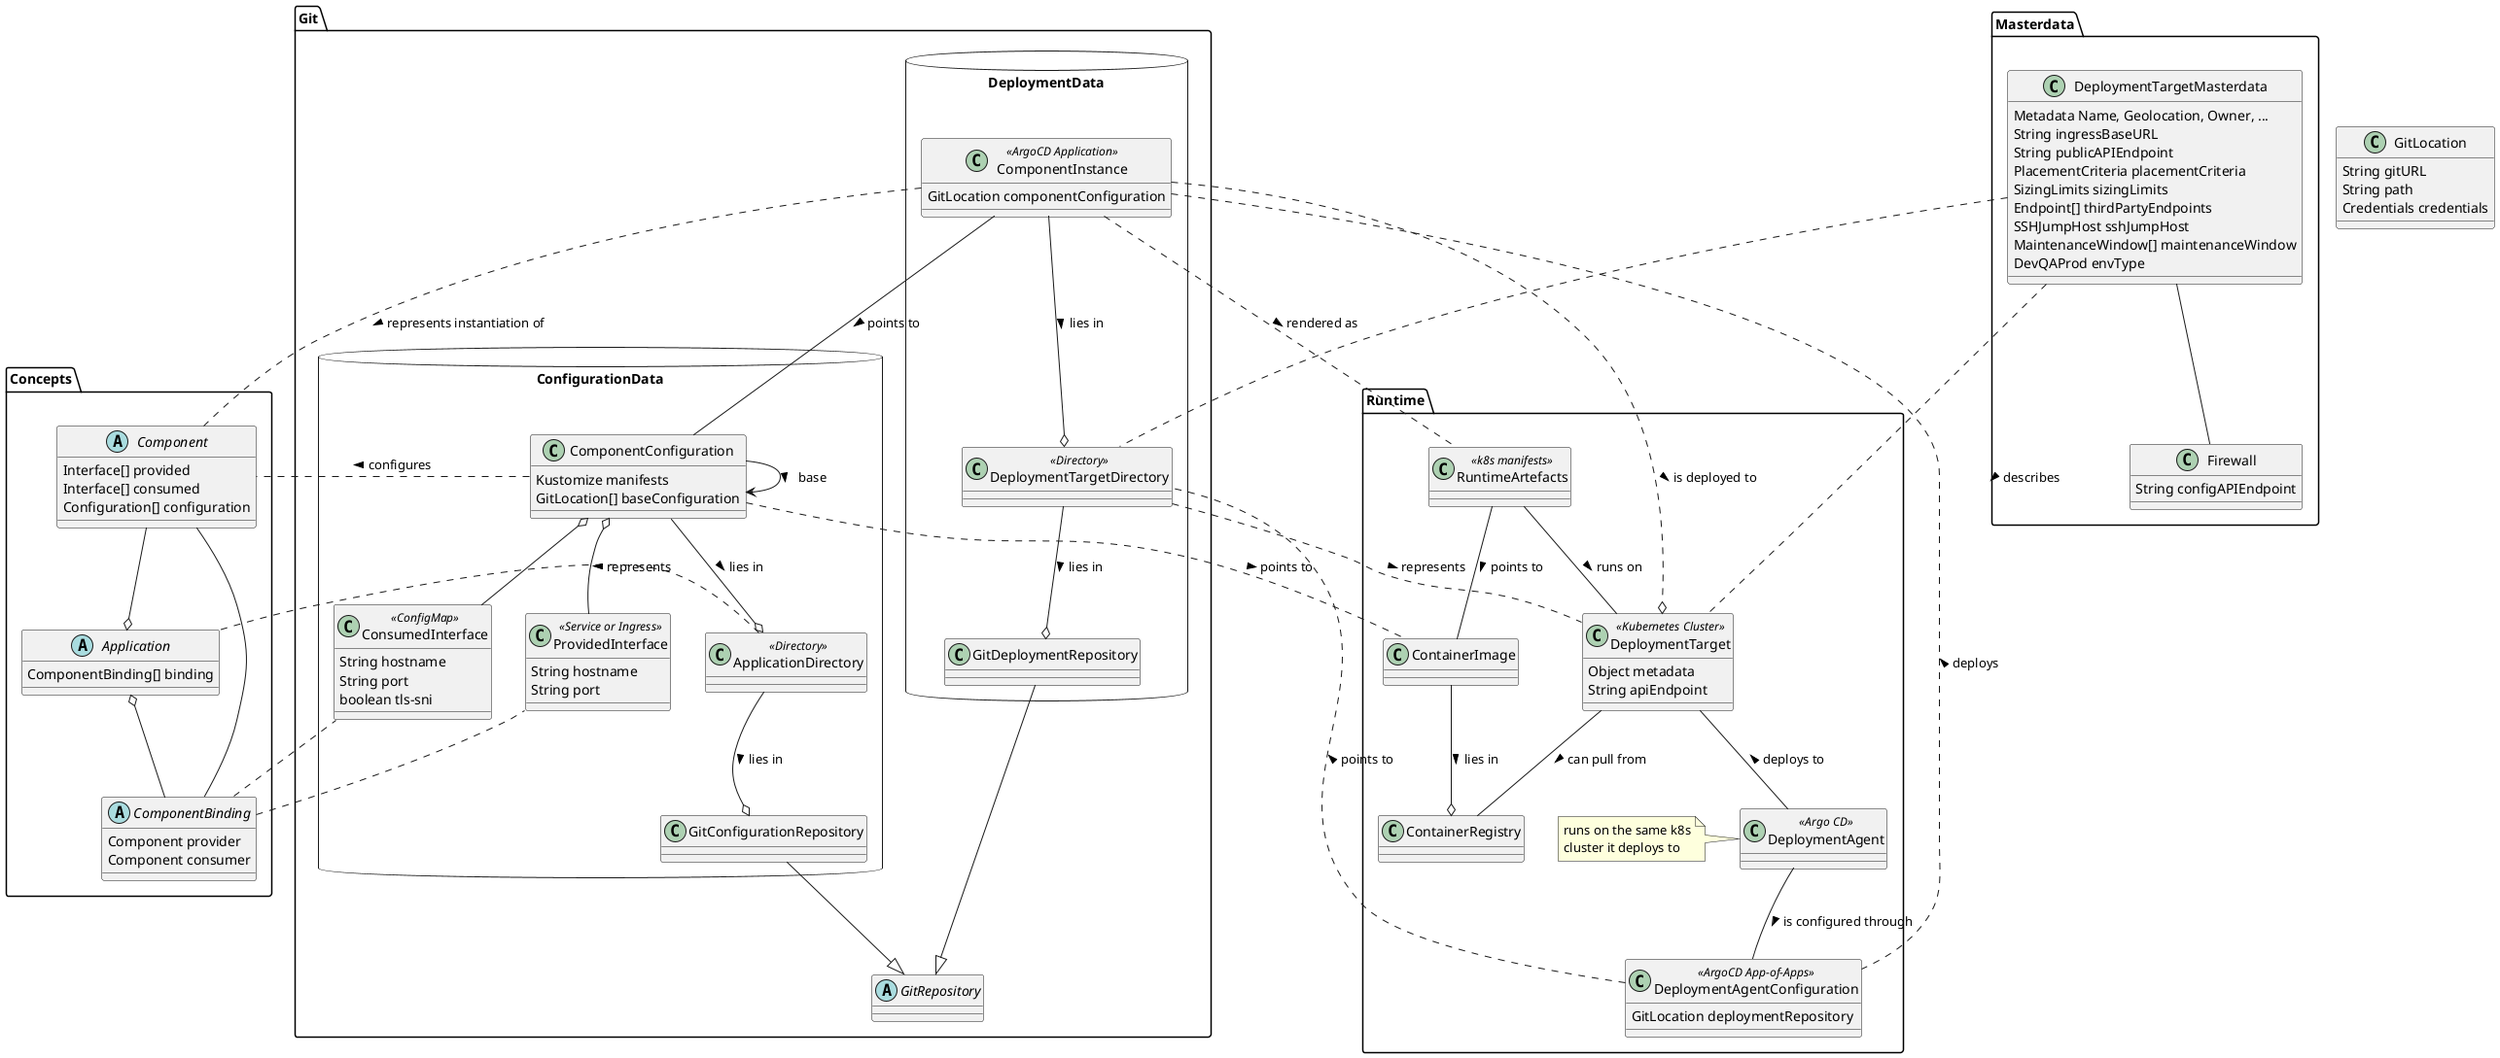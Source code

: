 @startuml

class GitLocation
GitLocation : String gitURL 
GitLocation : String path 
GitLocation : Credentials credentials

package Concepts {
    abstract class Application
    Application : ComponentBinding[] binding

    abstract class Component
    "Component" : Interface[] provided
    "Component" : Interface[] consumed
    "Component" : Configuration[] configuration

    abstract class ComponentBinding
    ComponentBinding : Component provider
    ComponentBinding : Component consumer

    "Component" --o Application  
    Application o-- ComponentBinding
    "Component" -- ComponentBinding
}

package Git {
    abstract class GitRepository

    package DeploymentData <<Database>> {
        class ComponentInstance <<ArgoCD Application>>
        ComponentInstance : GitLocation componentConfiguration

        class DeploymentTargetDirectory <<Directory>>

        class GitDeploymentRepository

        ComponentInstance --o DeploymentTargetDirectory : lies in >
        DeploymentTargetDirectory --o GitDeploymentRepository : lies in >
    } 

    package ConfigurationData <<Database>> {
        class ComponentConfiguration
        ComponentConfiguration : Kustomize manifests
        ComponentConfiguration : GitLocation[] baseConfiguration
        ComponentConfiguration --> ComponentConfiguration : base >

        class ProvidedInterface <<Service or Ingress>>
        ProvidedInterface : String hostname
        ProvidedInterface : String port

        class ConsumedInterface <<ConfigMap>>
        ConsumedInterface : String hostname
        ConsumedInterface : String port
        ConsumedInterface : boolean tls-sni

        class ApplicationDirectory <<Directory>>

        class GitConfigurationRepository

        ComponentConfiguration --o ApplicationDirectory : lies in >
        ComponentConfiguration o-- ProvidedInterface
        ComponentConfiguration o-- ConsumedInterface

        ApplicationDirectory --o GitConfigurationRepository : lies in >
    }

    GitDeploymentRepository --|> GitRepository 
    GitConfigurationRepository --|> GitRepository

    ComponentInstance -- ComponentConfiguration : points to >

}

package Runtime {
    class ContainerRegistry

    class ContainerImage

    class DeploymentTarget <<Kubernetes Cluster>>
    DeploymentTarget : Object metadata
    DeploymentTarget : String apiEndpoint

    class DeploymentAgent <<Argo CD>>
    note left: runs on the same k8s\ncluster it deploys to

    class DeploymentAgentConfiguration <<ArgoCD App-of-Apps>>
    DeploymentAgentConfiguration : GitLocation deploymentRepository

    class RuntimeArtefacts <<k8s manifests>>


    DeploymentAgent -- DeploymentAgentConfiguration : is configured through >

    ContainerImage --o ContainerRegistry : lies in >

    RuntimeArtefacts -- DeploymentTarget : runs on >
    RuntimeArtefacts -- ContainerImage : points to >

    DeploymentTarget -- ContainerRegistry : can pull from >
    DeploymentTarget -- DeploymentAgent : < deploys to
    /'DeploymentTarget -- DeploymentAgent : < runs on '/
}

package Masterdata {
    class DeploymentTargetMasterdata
    DeploymentTargetMasterdata : Metadata Name, Geolocation, Owner, ...
    DeploymentTargetMasterdata : String ingressBaseURL
    DeploymentTargetMasterdata : String publicAPIEndpoint
    DeploymentTargetMasterdata : PlacementCriteria placementCriteria
    DeploymentTargetMasterdata : SizingLimits sizingLimits
    DeploymentTargetMasterdata : Endpoint[] thirdPartyEndpoints
    DeploymentTargetMasterdata : SSHJumpHost sshJumpHost
    DeploymentTargetMasterdata : MaintenanceWindow[] maintenanceWindow
    DeploymentTargetMasterdata : DevQAProd envType

    class Firewall
    Firewall : String configAPIEndpoint

    DeploymentTargetMasterdata -- Firewall
}

ComponentInstance .. Component : represents instantiation of >
ComponentInstance .. RuntimeArtefacts : rendered as >
ComponentInstance ..o DeploymentTarget : is deployed to >
/' ComponentInstance ..o DeploymentTarget : is installed on > '/
ComponentInstance .. DeploymentAgentConfiguration : < deploys

ComponentConfiguration .. ContainerImage : points to >
ComponentConfiguration .. Component : configures >

DeploymentAgentConfiguration .. DeploymentTargetDirectory : points to >

DeploymentTargetDirectory .. DeploymentTarget : represents >
ApplicationDirectory .. Application : represents >

DeploymentTargetMasterdata .. DeploymentTarget : describes >
DeploymentTargetMasterdata .. DeploymentTargetDirectory

ComponentBinding .. ConsumedInterface
ComponentBinding .. ProvidedInterface

@enduml